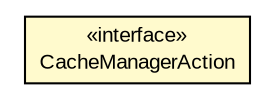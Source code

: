 #!/usr/local/bin/dot
#
# Class diagram 
# Generated by UMLGraph version R5_6-24-gf6e263 (http://www.umlgraph.org/)
#

digraph G {
	edge [fontname="arial",fontsize=10,labelfontname="arial",labelfontsize=10];
	node [fontname="arial",fontsize=10,shape=plaintext];
	nodesep=0.25;
	ranksep=0.5;
	// org.osmdroid.tileprovider.cachemanager.CacheManager.CacheManagerAction
	c53970 [label=<<table title="org.osmdroid.tileprovider.cachemanager.CacheManager.CacheManagerAction" border="0" cellborder="1" cellspacing="0" cellpadding="2" port="p" bgcolor="lemonChiffon" href="./CacheManager.CacheManagerAction.html">
		<tr><td><table border="0" cellspacing="0" cellpadding="1">
<tr><td align="center" balign="center"> &#171;interface&#187; </td></tr>
<tr><td align="center" balign="center"> CacheManagerAction </td></tr>
		</table></td></tr>
		</table>>, URL="./CacheManager.CacheManagerAction.html", fontname="arial", fontcolor="black", fontsize=10.0];
}

